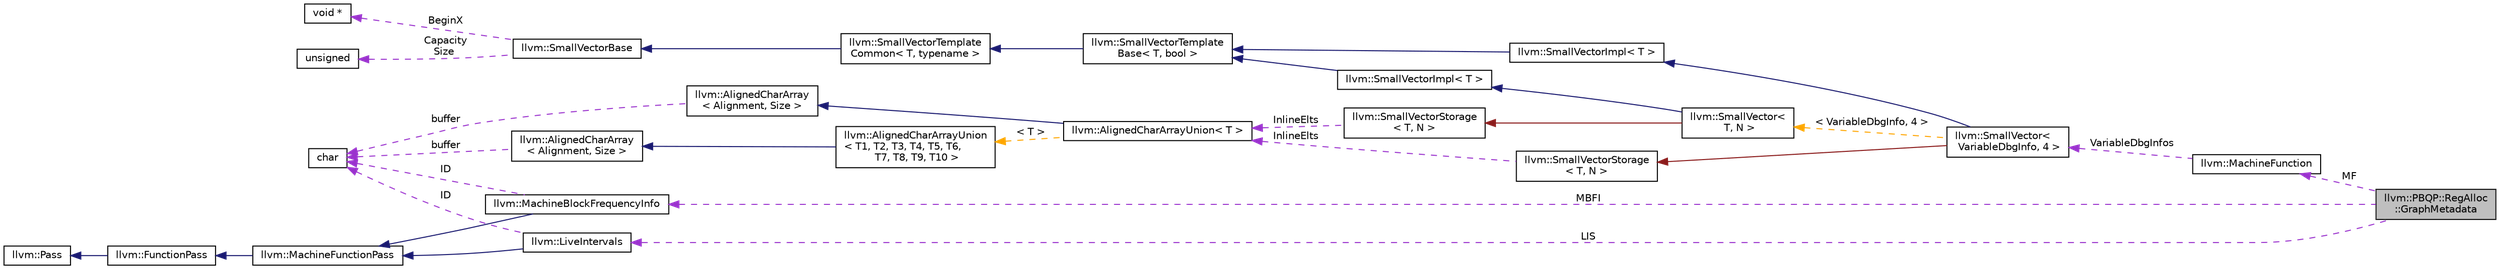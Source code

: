 digraph "llvm::PBQP::RegAlloc::GraphMetadata"
{
 // LATEX_PDF_SIZE
  bgcolor="transparent";
  edge [fontname="Helvetica",fontsize="10",labelfontname="Helvetica",labelfontsize="10"];
  node [fontname="Helvetica",fontsize="10",shape="box"];
  rankdir="LR";
  Node1 [label="llvm::PBQP::RegAlloc\l::GraphMetadata",height=0.2,width=0.4,color="black", fillcolor="grey75", style="filled", fontcolor="black",tooltip="Holds graph-level metadata relevant to PBQP RA problems."];
  Node2 -> Node1 [dir="back",color="darkorchid3",fontsize="10",style="dashed",label=" MF" ,fontname="Helvetica"];
  Node2 [label="llvm::MachineFunction",height=0.2,width=0.4,color="black",URL="$classllvm_1_1MachineFunction.html",tooltip=" "];
  Node3 -> Node2 [dir="back",color="darkorchid3",fontsize="10",style="dashed",label=" VariableDbgInfos" ,fontname="Helvetica"];
  Node3 [label="llvm::SmallVector\<\l VariableDbgInfo, 4 \>",height=0.2,width=0.4,color="black",URL="$classllvm_1_1SmallVector.html",tooltip=" "];
  Node4 -> Node3 [dir="back",color="midnightblue",fontsize="10",style="solid",fontname="Helvetica"];
  Node4 [label="llvm::SmallVectorImpl\< T \>",height=0.2,width=0.4,color="black",URL="$classllvm_1_1SmallVectorImpl.html",tooltip="This class consists of common code factored out of the SmallVector class to reduce code duplication b..."];
  Node5 -> Node4 [dir="back",color="midnightblue",fontsize="10",style="solid",fontname="Helvetica"];
  Node5 [label="llvm::SmallVectorTemplate\lBase\< T, bool \>",height=0.2,width=0.4,color="black",URL="$classllvm_1_1SmallVectorTemplateBase.html",tooltip="SmallVectorTemplateBase<TriviallyCopyable = false> - This is where we put method implementations that..."];
  Node6 -> Node5 [dir="back",color="midnightblue",fontsize="10",style="solid",fontname="Helvetica"];
  Node6 [label="llvm::SmallVectorTemplate\lCommon\< T, typename \>",height=0.2,width=0.4,color="black",URL="$classllvm_1_1SmallVectorTemplateCommon.html",tooltip="This is the part of SmallVectorTemplateBase which does not depend on whether the type T is a POD."];
  Node7 -> Node6 [dir="back",color="midnightblue",fontsize="10",style="solid",fontname="Helvetica"];
  Node7 [label="llvm::SmallVectorBase",height=0.2,width=0.4,color="black",URL="$classllvm_1_1SmallVectorBase.html",tooltip="This is all the non-templated stuff common to all SmallVectors."];
  Node8 -> Node7 [dir="back",color="darkorchid3",fontsize="10",style="dashed",label=" BeginX" ,fontname="Helvetica"];
  Node8 [label="void *",height=0.2,width=0.4,color="black",tooltip=" "];
  Node9 -> Node7 [dir="back",color="darkorchid3",fontsize="10",style="dashed",label=" Capacity\nSize" ,fontname="Helvetica"];
  Node9 [label="unsigned",height=0.2,width=0.4,color="black",URL="$classunsigned.html",tooltip=" "];
  Node10 -> Node3 [dir="back",color="firebrick4",fontsize="10",style="solid",fontname="Helvetica"];
  Node10 [label="llvm::SmallVectorStorage\l\< T, N \>",height=0.2,width=0.4,color="black",URL="$structllvm_1_1SmallVectorStorage.html",tooltip="Storage for the SmallVector elements."];
  Node11 -> Node10 [dir="back",color="darkorchid3",fontsize="10",style="dashed",label=" InlineElts" ,fontname="Helvetica"];
  Node11 [label="llvm::AlignedCharArrayUnion\< T \>",height=0.2,width=0.4,color="black",URL="$structllvm_1_1AlignedCharArrayUnion.html",tooltip=" "];
  Node12 -> Node11 [dir="back",color="midnightblue",fontsize="10",style="solid",fontname="Helvetica"];
  Node12 [label="llvm::AlignedCharArray\l\< Alignment, Size \>",height=0.2,width=0.4,color="black",URL="$structllvm_1_1AlignedCharArray.html",tooltip="Helper for building an aligned character array type."];
  Node13 -> Node12 [dir="back",color="darkorchid3",fontsize="10",style="dashed",label=" buffer" ,fontname="Helvetica"];
  Node13 [label="char",height=0.2,width=0.4,color="black",URL="$classchar.html",tooltip=" "];
  Node14 -> Node11 [dir="back",color="orange",fontsize="10",style="dashed",label=" \< T \>" ,fontname="Helvetica"];
  Node14 [label="llvm::AlignedCharArrayUnion\l\< T1, T2, T3, T4, T5, T6,\l T7, T8, T9, T10 \>",height=0.2,width=0.4,color="black",URL="$structllvm_1_1AlignedCharArrayUnion.html",tooltip="This union template exposes a suitably aligned and sized character array member which can hold elemen..."];
  Node15 -> Node14 [dir="back",color="midnightblue",fontsize="10",style="solid",fontname="Helvetica"];
  Node15 [label="llvm::AlignedCharArray\l\< Alignment, Size \>",height=0.2,width=0.4,color="black",URL="$structllvm_1_1AlignedCharArray.html",tooltip="Helper for building an aligned character array type."];
  Node13 -> Node15 [dir="back",color="darkorchid3",fontsize="10",style="dashed",label=" buffer" ,fontname="Helvetica"];
  Node16 -> Node3 [dir="back",color="orange",fontsize="10",style="dashed",label=" \< VariableDbgInfo, 4 \>" ,fontname="Helvetica"];
  Node16 [label="llvm::SmallVector\<\l T, N \>",height=0.2,width=0.4,color="black",URL="$classllvm_1_1SmallVector.html",tooltip="This is a 'vector' (really, a variable-sized array), optimized for the case when the array is small."];
  Node17 -> Node16 [dir="back",color="midnightblue",fontsize="10",style="solid",fontname="Helvetica"];
  Node17 [label="llvm::SmallVectorImpl\< T \>",height=0.2,width=0.4,color="black",URL="$classllvm_1_1SmallVectorImpl.html",tooltip="This class consists of common code factored out of the SmallVector class to reduce code duplication b..."];
  Node5 -> Node17 [dir="back",color="midnightblue",fontsize="10",style="solid",fontname="Helvetica"];
  Node18 -> Node16 [dir="back",color="firebrick4",fontsize="10",style="solid",fontname="Helvetica"];
  Node18 [label="llvm::SmallVectorStorage\l\< T, N \>",height=0.2,width=0.4,color="black",URL="$structllvm_1_1SmallVectorStorage.html",tooltip="Storage for the SmallVector elements."];
  Node11 -> Node18 [dir="back",color="darkorchid3",fontsize="10",style="dashed",label=" InlineElts" ,fontname="Helvetica"];
  Node19 -> Node1 [dir="back",color="darkorchid3",fontsize="10",style="dashed",label=" LIS" ,fontname="Helvetica"];
  Node19 [label="llvm::LiveIntervals",height=0.2,width=0.4,color="black",URL="$classllvm_1_1LiveIntervals.html",tooltip=" "];
  Node20 -> Node19 [dir="back",color="midnightblue",fontsize="10",style="solid",fontname="Helvetica"];
  Node20 [label="llvm::MachineFunctionPass",height=0.2,width=0.4,color="black",URL="$classllvm_1_1MachineFunctionPass.html",tooltip="MachineFunctionPass - This class adapts the FunctionPass interface to allow convenient creation of pa..."];
  Node21 -> Node20 [dir="back",color="midnightblue",fontsize="10",style="solid",fontname="Helvetica"];
  Node21 [label="llvm::FunctionPass",height=0.2,width=0.4,color="black",URL="$classllvm_1_1FunctionPass.html",tooltip="FunctionPass class - This class is used to implement most global optimizations."];
  Node22 -> Node21 [dir="back",color="midnightblue",fontsize="10",style="solid",fontname="Helvetica"];
  Node22 [label="llvm::Pass",height=0.2,width=0.4,color="black",URL="$classllvm_1_1Pass.html",tooltip="Pass interface - Implemented by all 'passes'."];
  Node13 -> Node19 [dir="back",color="darkorchid3",fontsize="10",style="dashed",label=" ID" ,fontname="Helvetica"];
  Node23 -> Node1 [dir="back",color="darkorchid3",fontsize="10",style="dashed",label=" MBFI" ,fontname="Helvetica"];
  Node23 [label="llvm::MachineBlockFrequencyInfo",height=0.2,width=0.4,color="black",URL="$classllvm_1_1MachineBlockFrequencyInfo.html",tooltip="MachineBlockFrequencyInfo pass uses BlockFrequencyInfoImpl implementation to estimate machine basic b..."];
  Node20 -> Node23 [dir="back",color="midnightblue",fontsize="10",style="solid",fontname="Helvetica"];
  Node13 -> Node23 [dir="back",color="darkorchid3",fontsize="10",style="dashed",label=" ID" ,fontname="Helvetica"];
}
